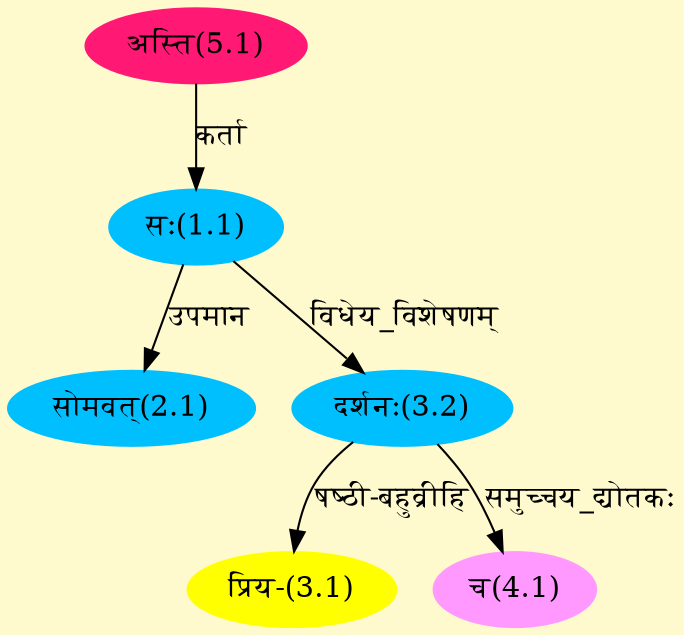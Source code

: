 digraph G{
rankdir=BT;
 compound=true;
 bgcolor="lemonchiffon1";
Node1_1 [style=filled, color="#00BFFF" label = "सः(1.1)"]
Node5_1 [style=filled, color="#FF1975" label = "अस्ति(5.1)"]
Node2_1 [style=filled, color="#00BFFF" label = "सोमवत्(2.1)"]
Node3_1 [style=filled, color="#FFFF00" label = "प्रिय-(3.1)"]
Node3_2 [style=filled, color="#00BFFF" label = "दर्शनः(3.2)"]
Node4_1 [style=filled, color="#FF99FF" label = "च(4.1)"]
/* Start of Relations section */

Node1_1 -> Node5_1 [  label="कर्ता"  dir="back" ]
Node2_1 -> Node1_1 [  label="उपमान"  dir="back" ]
Node3_1 -> Node3_2 [  label="षष्ठी-बहुव्रीहि"  dir="back" ]
Node3_2 -> Node1_1 [  label="विधेय_विशेषणम्"  dir="back" ]
Node4_1 -> Node3_2 [  label="समुच्चय_द्योतकः"  dir="back" ]
}
